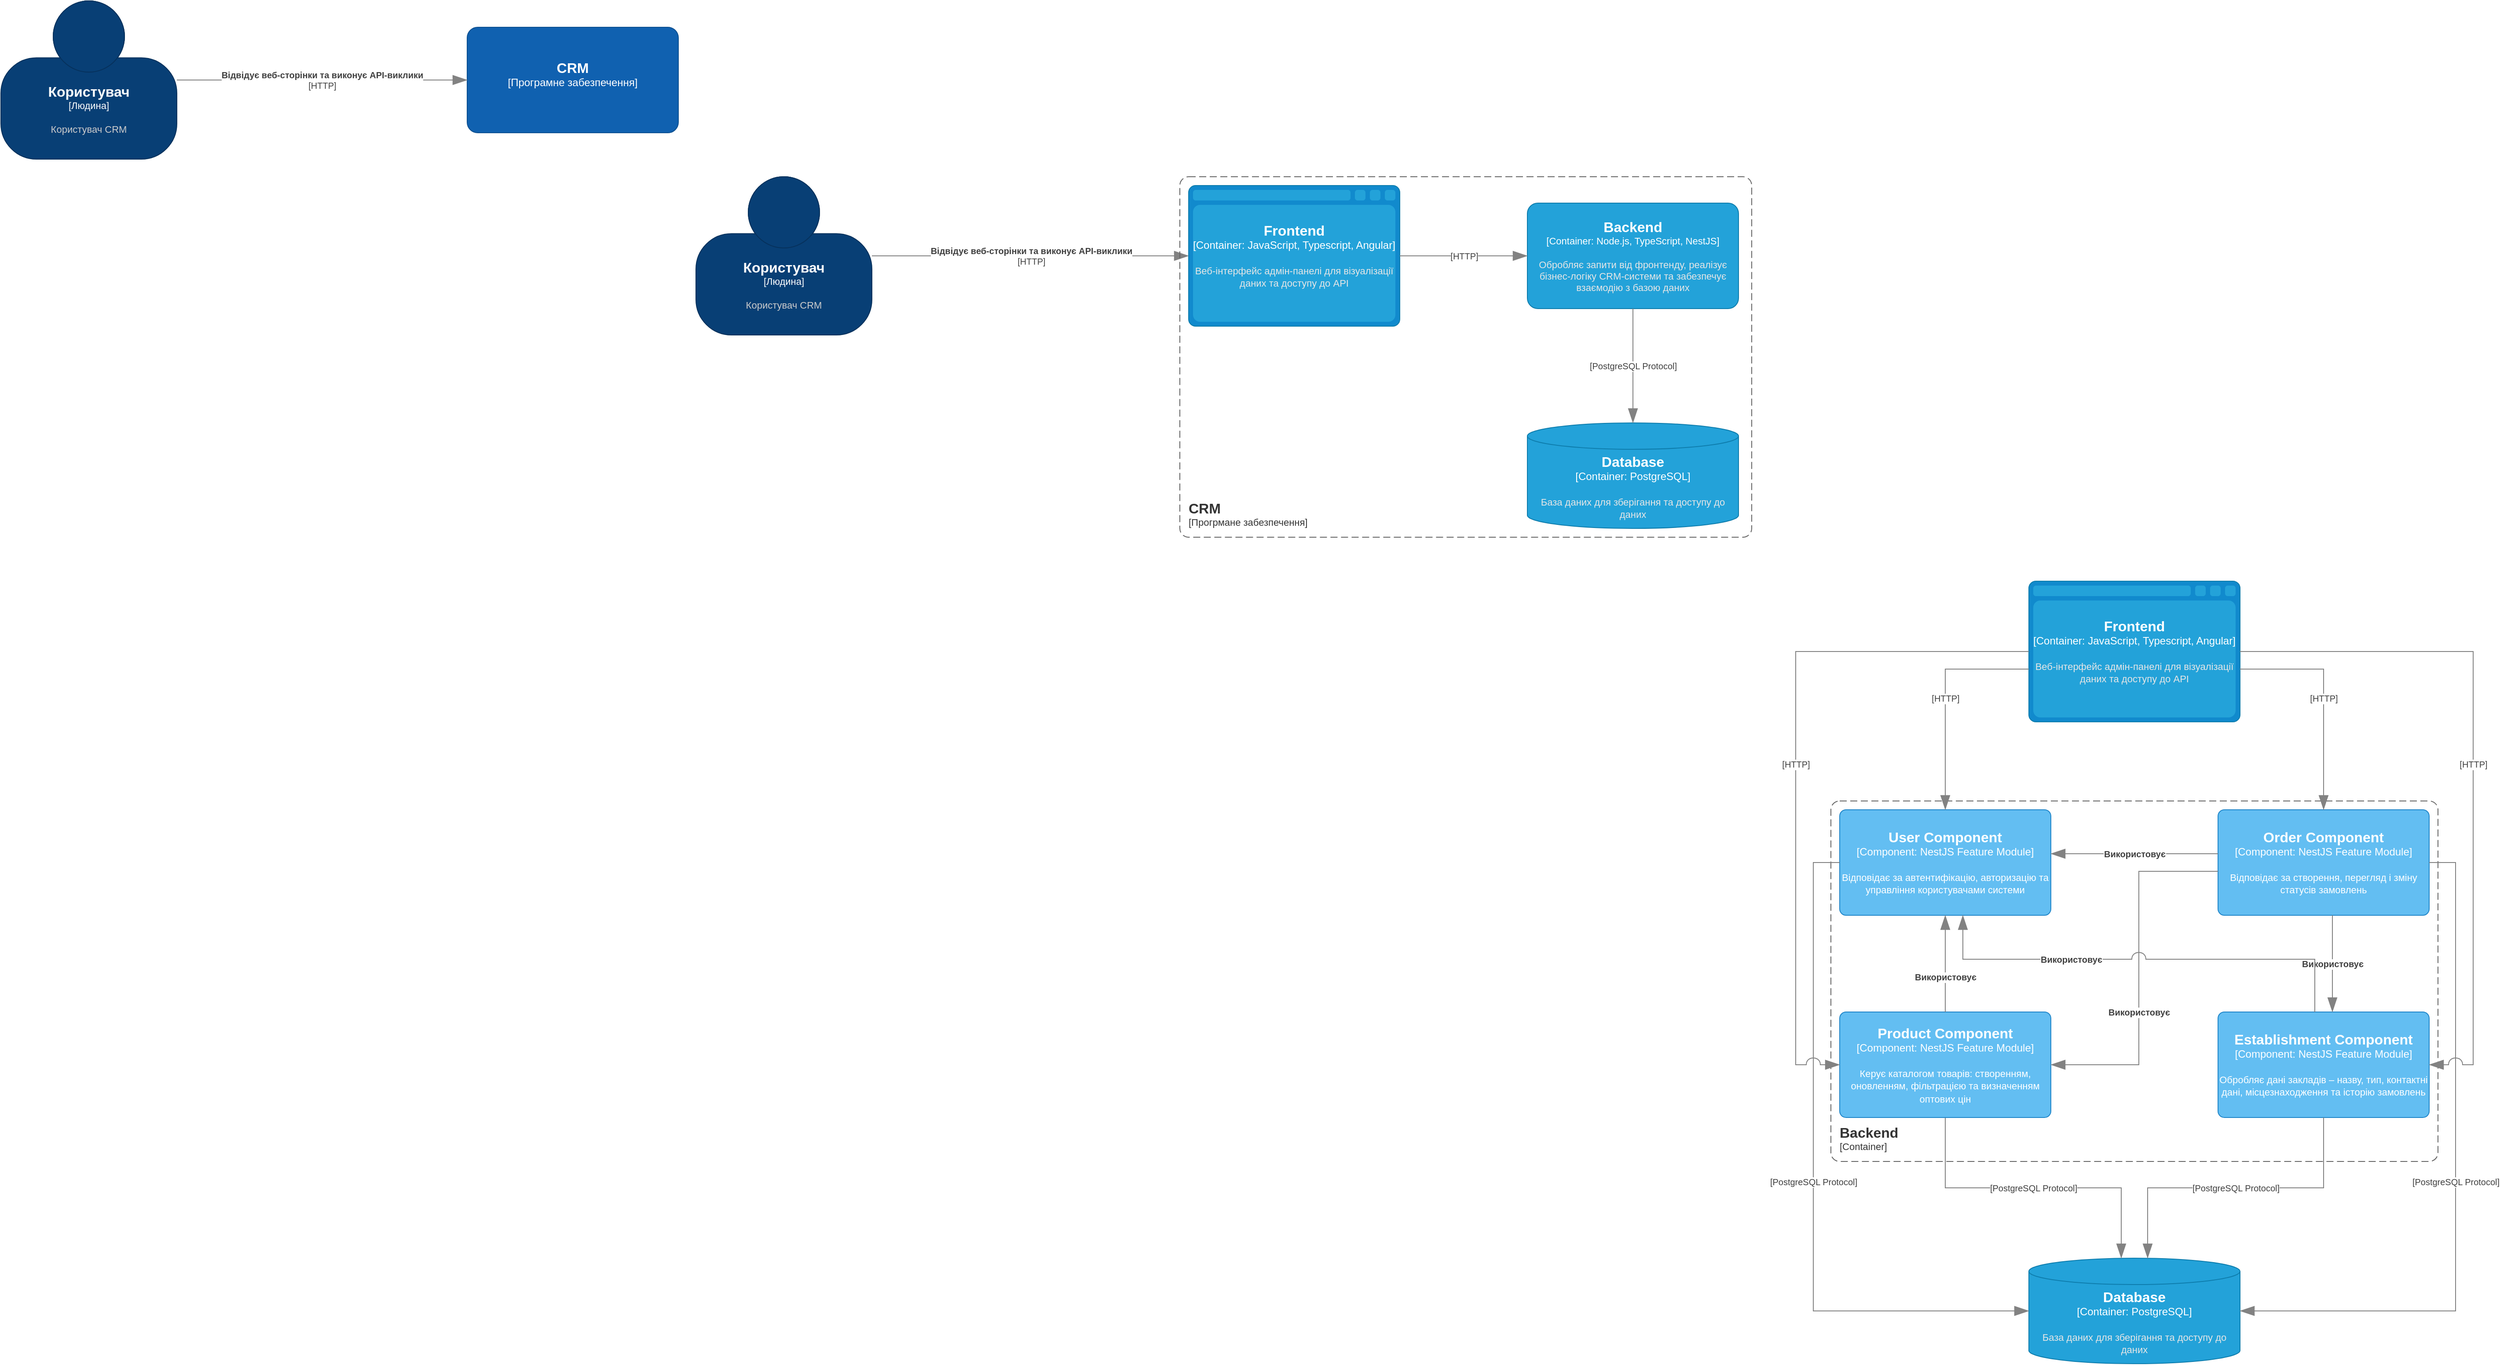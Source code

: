<mxfile version="28.2.5">
  <diagram name="Сторінка-1" id="yvVkhKjwLaFR6lJMjND6">
    <mxGraphModel dx="3085" dy="2080" grid="1" gridSize="10" guides="1" tooltips="1" connect="1" arrows="1" fold="1" page="1" pageScale="1" pageWidth="2900" pageHeight="1700" math="0" shadow="0">
      <root>
        <mxCell id="0" />
        <mxCell id="1" parent="0" />
        <object placeholders="1" c4Name="Користувач" c4Type="Людина" c4Description="Користувач CRM" label="&lt;font style=&quot;font-size: 16px&quot;&gt;&lt;b&gt;%c4Name%&lt;/b&gt;&lt;/font&gt;&lt;div&gt;[%c4Type%]&lt;/div&gt;&lt;br&gt;&lt;div&gt;&lt;font style=&quot;font-size: 11px&quot;&gt;&lt;font color=&quot;#cccccc&quot;&gt;%c4Description%&lt;/font&gt;&lt;/div&gt;" id="VyLB6EwzAeqkaeSO515P-1">
          <mxCell style="html=1;fontSize=11;dashed=0;whiteSpace=wrap;fillColor=#083F75;strokeColor=#06315C;fontColor=#ffffff;shape=mxgraph.c4.person2;align=center;metaEdit=1;points=[[0.5,0,0],[1,0.5,0],[1,0.75,0],[0.75,1,0],[0.5,1,0],[0.25,1,0],[0,0.75,0],[0,0.5,0]];resizable=0;" vertex="1" parent="1">
            <mxGeometry x="20" y="100" width="200" height="180" as="geometry" />
          </mxCell>
        </object>
        <object placeholders="1" c4Name="CRM" c4Type="Програмне забезпечення" c4Description="" label="&lt;font style=&quot;font-size: 16px&quot;&gt;&lt;b&gt;%c4Name%&lt;/b&gt;&lt;/font&gt;&lt;div&gt;[%c4Type%]&lt;/div&gt;&lt;br&gt;&lt;div&gt;&lt;font style=&quot;font-size: 11px&quot;&gt;&lt;font color=&quot;#cccccc&quot;&gt;%c4Description%&lt;/font&gt;&lt;/div&gt;" id="VyLB6EwzAeqkaeSO515P-3">
          <mxCell style="rounded=1;whiteSpace=wrap;html=1;labelBackgroundColor=none;fillColor=#1061B0;fontColor=#ffffff;align=center;arcSize=10;strokeColor=#0D5091;metaEdit=1;resizable=0;points=[[0.25,0,0],[0.5,0,0],[0.75,0,0],[1,0.25,0],[1,0.5,0],[1,0.75,0],[0.75,1,0],[0.5,1,0],[0.25,1,0],[0,0.75,0],[0,0.5,0],[0,0.25,0]];" vertex="1" parent="1">
            <mxGeometry x="550" y="130" width="240" height="120" as="geometry" />
          </mxCell>
        </object>
        <object placeholders="1" c4Type="Relationship" c4Technology="HTTP" c4Description="Відвідує веб-сторінки та виконує API-виклики" label="&lt;div style=&quot;text-align: left&quot;&gt;&lt;div style=&quot;text-align: center&quot;&gt;&lt;b&gt;%c4Description%&lt;/b&gt;&lt;/div&gt;&lt;div style=&quot;text-align: center&quot;&gt;[%c4Technology%]&lt;/div&gt;&lt;/div&gt;" id="VyLB6EwzAeqkaeSO515P-4">
          <mxCell style="endArrow=blockThin;html=1;fontSize=10;fontColor=#404040;strokeWidth=1;endFill=1;strokeColor=#828282;elbow=vertical;metaEdit=1;endSize=14;startSize=14;jumpStyle=arc;jumpSize=16;rounded=0;edgeStyle=orthogonalEdgeStyle;" edge="1" parent="1" source="VyLB6EwzAeqkaeSO515P-1" target="VyLB6EwzAeqkaeSO515P-3">
            <mxGeometry width="240" relative="1" as="geometry">
              <mxPoint x="450" y="350" as="sourcePoint" />
              <mxPoint x="690" y="350" as="targetPoint" />
              <Array as="points">
                <mxPoint x="370" y="190" />
                <mxPoint x="370" y="190" />
              </Array>
              <mxPoint as="offset" />
            </mxGeometry>
          </mxCell>
        </object>
        <object placeholders="1" c4Name="Користувач" c4Type="Людина" c4Description="Користувач CRM" label="&lt;font style=&quot;font-size: 16px&quot;&gt;&lt;b&gt;%c4Name%&lt;/b&gt;&lt;/font&gt;&lt;div&gt;[%c4Type%]&lt;/div&gt;&lt;br&gt;&lt;div&gt;&lt;font style=&quot;font-size: 11px&quot;&gt;&lt;font color=&quot;#cccccc&quot;&gt;%c4Description%&lt;/font&gt;&lt;/div&gt;" id="VyLB6EwzAeqkaeSO515P-5">
          <mxCell style="html=1;fontSize=11;dashed=0;whiteSpace=wrap;fillColor=#083F75;strokeColor=#06315C;fontColor=#ffffff;shape=mxgraph.c4.person2;align=center;metaEdit=1;points=[[0.5,0,0],[1,0.5,0],[1,0.75,0],[0.75,1,0],[0.5,1,0],[0.25,1,0],[0,0.75,0],[0,0.5,0]];resizable=0;" vertex="1" parent="1">
            <mxGeometry x="810" y="300" width="200" height="180" as="geometry" />
          </mxCell>
        </object>
        <object placeholders="1" c4Type="Relationship" c4Technology="HTTP" c4Description="Відвідує веб-сторінки та виконує API-виклики" label="&lt;div style=&quot;text-align: left&quot;&gt;&lt;div style=&quot;text-align: center&quot;&gt;&lt;b&gt;%c4Description%&lt;/b&gt;&lt;/div&gt;&lt;div style=&quot;text-align: center&quot;&gt;[%c4Technology%]&lt;/div&gt;&lt;/div&gt;" id="VyLB6EwzAeqkaeSO515P-7">
          <mxCell style="endArrow=blockThin;html=1;fontSize=10;fontColor=#404040;strokeWidth=1;endFill=1;strokeColor=#828282;elbow=vertical;metaEdit=1;endSize=14;startSize=14;jumpStyle=arc;jumpSize=16;rounded=0;edgeStyle=orthogonalEdgeStyle;" edge="1" parent="1" source="VyLB6EwzAeqkaeSO515P-5" target="VyLB6EwzAeqkaeSO515P-12">
            <mxGeometry x="0.003" width="240" relative="1" as="geometry">
              <mxPoint x="1460" y="290" as="sourcePoint" />
              <mxPoint x="1560" y="130" as="targetPoint" />
              <Array as="points">
                <mxPoint x="1300" y="390" />
                <mxPoint x="1300" y="390" />
              </Array>
              <mxPoint as="offset" />
            </mxGeometry>
          </mxCell>
        </object>
        <object placeholders="1" c4Name="CRM" c4Type="SystemScopeBoundary" c4Application="Прогрмане забезпечення" label="&lt;font style=&quot;font-size: 16px&quot;&gt;&lt;b&gt;&lt;div style=&quot;text-align: left&quot;&gt;%c4Name%&lt;/div&gt;&lt;/b&gt;&lt;/font&gt;&lt;div style=&quot;text-align: left&quot;&gt;[%c4Application%]&lt;/div&gt;" id="VyLB6EwzAeqkaeSO515P-8">
          <mxCell style="rounded=1;fontSize=11;whiteSpace=wrap;html=1;dashed=1;arcSize=20;fillColor=none;strokeColor=#666666;fontColor=#333333;labelBackgroundColor=none;align=left;verticalAlign=bottom;labelBorderColor=none;spacingTop=0;spacing=10;dashPattern=8 4;metaEdit=1;rotatable=0;perimeter=rectanglePerimeter;noLabel=0;labelPadding=0;allowArrows=0;connectable=0;expand=0;recursiveResize=0;editable=1;pointerEvents=0;absoluteArcSize=1;points=[[0.25,0,0],[0.5,0,0],[0.75,0,0],[1,0.25,0],[1,0.5,0],[1,0.75,0],[0.75,1,0],[0.5,1,0],[0.25,1,0],[0,0.75,0],[0,0.5,0],[0,0.25,0]];" vertex="1" parent="1">
            <mxGeometry x="1360" y="300" width="650" height="410" as="geometry" />
          </mxCell>
        </object>
        <object placeholders="1" c4Name="Database" c4Type="Container" c4Technology="PostgreSQL" c4Description="База даних для зберігання та доступу до даних" label="&lt;font style=&quot;font-size: 16px&quot;&gt;&lt;b&gt;%c4Name%&lt;/b&gt;&lt;/font&gt;&lt;div&gt;[%c4Type%:&amp;nbsp;%c4Technology%]&lt;/div&gt;&lt;br&gt;&lt;div&gt;&lt;font style=&quot;font-size: 11px&quot;&gt;&lt;font color=&quot;#E6E6E6&quot;&gt;%c4Description%&lt;/font&gt;&lt;/div&gt;" id="VyLB6EwzAeqkaeSO515P-10">
          <mxCell style="shape=cylinder3;size=15;whiteSpace=wrap;html=1;boundedLbl=1;rounded=0;labelBackgroundColor=none;fillColor=#23A2D9;fontSize=12;fontColor=#ffffff;align=center;strokeColor=#0E7DAD;metaEdit=1;points=[[0.5,0,0],[1,0.25,0],[1,0.5,0],[1,0.75,0],[0.5,1,0],[0,0.75,0],[0,0.5,0],[0,0.25,0]];resizable=0;" vertex="1" parent="1">
            <mxGeometry x="1755" y="580" width="240" height="120" as="geometry" />
          </mxCell>
        </object>
        <object placeholders="1" c4Name="Frontend" c4Type="Container" c4Technology="JavaScript, Typescript, Angular" c4Description="Веб-інтерфейс адмін-панелі для візуалізації даних та доступу до API" label="&lt;font style=&quot;font-size: 16px&quot;&gt;&lt;b&gt;%c4Name%&lt;/b&gt;&lt;/font&gt;&lt;div&gt;[%c4Type%:&amp;nbsp;%c4Technology%]&lt;/div&gt;&lt;br&gt;&lt;div&gt;&lt;font style=&quot;font-size: 11px&quot;&gt;&lt;font color=&quot;#E6E6E6&quot;&gt;%c4Description%&lt;/font&gt;&lt;/div&gt;" id="VyLB6EwzAeqkaeSO515P-12">
          <mxCell style="shape=mxgraph.c4.webBrowserContainer2;whiteSpace=wrap;html=1;boundedLbl=1;rounded=0;labelBackgroundColor=none;strokeColor=#118ACD;fillColor=#23A2D9;strokeColor=#118ACD;strokeColor2=#0E7DAD;fontSize=12;fontColor=#ffffff;align=center;metaEdit=1;points=[[0.5,0,0],[1,0.25,0],[1,0.5,0],[1,0.75,0],[0.5,1,0],[0,0.75,0],[0,0.5,0],[0,0.25,0]];resizable=0;" vertex="1" parent="1">
            <mxGeometry x="1370" y="310" width="240" height="160" as="geometry" />
          </mxCell>
        </object>
        <object placeholders="1" c4Name="Backend" c4Type="Container" c4Technology="Node.js, TypeScript, NestJS" c4Description="Обробляє запити від фронтенду, реалізує бізнес-логіку CRM-системи та забезпечує взаємодію з базою даних" label="&lt;font style=&quot;font-size: 16px&quot;&gt;&lt;b&gt;%c4Name%&lt;/b&gt;&lt;/font&gt;&lt;div&gt;[%c4Type%: %c4Technology%]&lt;/div&gt;&lt;br&gt;&lt;div&gt;&lt;font style=&quot;font-size: 11px&quot;&gt;&lt;font color=&quot;#E6E6E6&quot;&gt;%c4Description%&lt;/font&gt;&lt;/div&gt;" id="VyLB6EwzAeqkaeSO515P-14">
          <mxCell style="rounded=1;whiteSpace=wrap;html=1;fontSize=11;labelBackgroundColor=none;fillColor=#23A2D9;fontColor=#ffffff;align=center;arcSize=10;strokeColor=#0E7DAD;metaEdit=1;resizable=0;points=[[0.25,0,0],[0.5,0,0],[0.75,0,0],[1,0.25,0],[1,0.5,0],[1,0.75,0],[0.75,1,0],[0.5,1,0],[0.25,1,0],[0,0.75,0],[0,0.5,0],[0,0.25,0]];" vertex="1" parent="1">
            <mxGeometry x="1755" y="330" width="240" height="120" as="geometry" />
          </mxCell>
        </object>
        <object placeholders="1" c4Type="Relationship" c4Technology="HTTP" c4Description="" label="&lt;div style=&quot;text-align: left&quot;&gt;&lt;div style=&quot;text-align: center&quot;&gt;&lt;b&gt;%c4Description%&lt;/b&gt;&lt;/div&gt;&lt;div style=&quot;text-align: center&quot;&gt;[%c4Technology%]&lt;/div&gt;&lt;/div&gt;" id="VyLB6EwzAeqkaeSO515P-15">
          <mxCell style="endArrow=blockThin;html=1;fontSize=10;fontColor=#404040;strokeWidth=1;endFill=1;strokeColor=#828282;elbow=vertical;metaEdit=1;endSize=14;startSize=14;jumpStyle=arc;jumpSize=16;rounded=0;edgeStyle=orthogonalEdgeStyle;" edge="1" parent="1" source="VyLB6EwzAeqkaeSO515P-12" target="VyLB6EwzAeqkaeSO515P-14">
            <mxGeometry width="240" relative="1" as="geometry">
              <mxPoint x="1510" y="540" as="sourcePoint" />
              <mxPoint x="1750" y="540" as="targetPoint" />
            </mxGeometry>
          </mxCell>
        </object>
        <object placeholders="1" c4Type="Relationship" c4Technology="PostgreSQL Protocol" c4Description="" label="&lt;div style=&quot;text-align: left&quot;&gt;&lt;div style=&quot;text-align: center&quot;&gt;&lt;b&gt;%c4Description%&lt;/b&gt;&lt;/div&gt;&lt;div style=&quot;text-align: center&quot;&gt;[%c4Technology%]&lt;/div&gt;&lt;/div&gt;" id="VyLB6EwzAeqkaeSO515P-16">
          <mxCell style="endArrow=blockThin;html=1;fontSize=10;fontColor=#404040;strokeWidth=1;endFill=1;strokeColor=#828282;elbow=vertical;metaEdit=1;endSize=14;startSize=14;jumpStyle=arc;jumpSize=16;rounded=0;edgeStyle=orthogonalEdgeStyle;" edge="1" parent="1" source="VyLB6EwzAeqkaeSO515P-14" target="VyLB6EwzAeqkaeSO515P-10">
            <mxGeometry width="240" relative="1" as="geometry">
              <mxPoint x="1680" y="390" as="sourcePoint" />
              <mxPoint x="1825" y="390" as="targetPoint" />
            </mxGeometry>
          </mxCell>
        </object>
        <object placeholders="1" c4Name="Backend" c4Type="SystemScopeBoundary" c4Application="Container" label="&lt;font style=&quot;font-size: 16px&quot;&gt;&lt;b&gt;&lt;div style=&quot;text-align: left&quot;&gt;%c4Name%&lt;/div&gt;&lt;/b&gt;&lt;/font&gt;&lt;div style=&quot;text-align: left&quot;&gt;[%c4Application%]&lt;/div&gt;" id="VyLB6EwzAeqkaeSO515P-19">
          <mxCell style="rounded=1;fontSize=11;whiteSpace=wrap;html=1;dashed=1;arcSize=20;fillColor=none;strokeColor=#666666;fontColor=#333333;labelBackgroundColor=none;align=left;verticalAlign=bottom;labelBorderColor=none;spacingTop=0;spacing=10;dashPattern=8 4;metaEdit=1;rotatable=0;perimeter=rectanglePerimeter;noLabel=0;labelPadding=0;allowArrows=0;connectable=0;expand=0;recursiveResize=0;editable=1;pointerEvents=0;absoluteArcSize=1;points=[[0.25,0,0],[0.5,0,0],[0.75,0,0],[1,0.25,0],[1,0.5,0],[1,0.75,0],[0.75,1,0],[0.5,1,0],[0.25,1,0],[0,0.75,0],[0,0.5,0],[0,0.25,0]];" vertex="1" parent="1">
            <mxGeometry x="2100" y="1010" width="690" height="410" as="geometry" />
          </mxCell>
        </object>
        <object placeholders="1" c4Name="Database" c4Type="Container" c4Technology="PostgreSQL" c4Description="База даних для зберігання та доступу до даних" label="&lt;font style=&quot;font-size: 16px&quot;&gt;&lt;b&gt;%c4Name%&lt;/b&gt;&lt;/font&gt;&lt;div&gt;[%c4Type%:&amp;nbsp;%c4Technology%]&lt;/div&gt;&lt;br&gt;&lt;div&gt;&lt;font style=&quot;font-size: 11px&quot;&gt;&lt;font color=&quot;#E6E6E6&quot;&gt;%c4Description%&lt;/font&gt;&lt;/div&gt;" id="VyLB6EwzAeqkaeSO515P-20">
          <mxCell style="shape=cylinder3;size=15;whiteSpace=wrap;html=1;boundedLbl=1;rounded=0;labelBackgroundColor=none;fillColor=#23A2D9;fontSize=12;fontColor=#ffffff;align=center;strokeColor=#0E7DAD;metaEdit=1;points=[[0.5,0,0],[1,0.25,0],[1,0.5,0],[1,0.75,0],[0.5,1,0],[0,0.75,0],[0,0.5,0],[0,0.25,0]];resizable=0;" vertex="1" parent="1">
            <mxGeometry x="2325" y="1530" width="240" height="120" as="geometry" />
          </mxCell>
        </object>
        <object placeholders="1" c4Type="Relationship" c4Technology="PostgreSQL Protocol" c4Description="" label="&lt;div style=&quot;text-align: left&quot;&gt;&lt;div style=&quot;text-align: center&quot;&gt;&lt;b&gt;%c4Description%&lt;/b&gt;&lt;/div&gt;&lt;div style=&quot;text-align: center&quot;&gt;[%c4Technology%]&lt;/div&gt;&lt;/div&gt;" id="VyLB6EwzAeqkaeSO515P-24">
          <mxCell style="endArrow=blockThin;html=1;fontSize=10;fontColor=#404040;strokeWidth=1;endFill=1;strokeColor=#828282;elbow=vertical;metaEdit=1;endSize=14;startSize=14;jumpStyle=arc;jumpSize=16;rounded=0;edgeStyle=orthogonalEdgeStyle;" edge="1" parent="1" source="VyLB6EwzAeqkaeSO515P-39" target="VyLB6EwzAeqkaeSO515P-20">
            <mxGeometry width="240" relative="1" as="geometry">
              <mxPoint x="3080" y="1190" as="sourcePoint" />
              <mxPoint x="3030" y="1130" as="targetPoint" />
              <Array as="points">
                <mxPoint x="2230" y="1450" />
                <mxPoint x="2430" y="1450" />
              </Array>
            </mxGeometry>
          </mxCell>
        </object>
        <object placeholders="1" c4Name="User Component" c4Type="Component" c4Technology="NestJS Feature Module" c4Description="Відповідає за автентифікацію, авторизацію та управління користувачами системи" label="&lt;font style=&quot;font-size: 16px&quot;&gt;&lt;b&gt;%c4Name%&lt;/b&gt;&lt;/font&gt;&lt;div&gt;[%c4Type%: %c4Technology%]&lt;/div&gt;&lt;br&gt;&lt;div&gt;&lt;font style=&quot;font-size: 11px&quot;&gt;%c4Description%&lt;/font&gt;&lt;/div&gt;" id="VyLB6EwzAeqkaeSO515P-38">
          <mxCell style="rounded=1;whiteSpace=wrap;html=1;labelBackgroundColor=none;fillColor=#63BEF2;fontColor=#ffffff;align=center;arcSize=6;strokeColor=#2086C9;metaEdit=1;resizable=0;points=[[0.25,0,0],[0.5,0,0],[0.75,0,0],[1,0.25,0],[1,0.5,0],[1,0.75,0],[0.75,1,0],[0.5,1,0],[0.25,1,0],[0,0.75,0],[0,0.5,0],[0,0.25,0]];" vertex="1" parent="1">
            <mxGeometry x="2110" y="1020" width="240" height="120" as="geometry" />
          </mxCell>
        </object>
        <object placeholders="1" c4Name="Product Component" c4Type="Component" c4Technology="NestJS Feature Module" c4Description="Керує каталогом товарів: створенням, оновленням, фільтрацією та визначенням оптових цін" label="&lt;font style=&quot;font-size: 16px&quot;&gt;&lt;b&gt;%c4Name%&lt;/b&gt;&lt;/font&gt;&lt;div&gt;[%c4Type%: %c4Technology%]&lt;/div&gt;&lt;br&gt;&lt;div&gt;&lt;font style=&quot;font-size: 11px&quot;&gt;%c4Description%&lt;/font&gt;&lt;/div&gt;" id="VyLB6EwzAeqkaeSO515P-39">
          <mxCell style="rounded=1;whiteSpace=wrap;html=1;labelBackgroundColor=none;fillColor=#63BEF2;fontColor=#ffffff;align=center;arcSize=6;strokeColor=#2086C9;metaEdit=1;resizable=0;points=[[0.25,0,0],[0.5,0,0],[0.75,0,0],[1,0.25,0],[1,0.5,0],[1,0.75,0],[0.75,1,0],[0.5,1,0],[0.25,1,0],[0,0.75,0],[0,0.5,0],[0,0.25,0]];" vertex="1" parent="1">
            <mxGeometry x="2110" y="1250" width="240" height="120" as="geometry" />
          </mxCell>
        </object>
        <object placeholders="1" c4Name="Order Component" c4Type="Component" c4Technology="NestJS Feature Module" c4Description="Відповідає за створення, перегляд і зміну статусів замовлень" label="&lt;font style=&quot;font-size: 16px&quot;&gt;&lt;b&gt;%c4Name%&lt;/b&gt;&lt;/font&gt;&lt;div&gt;[%c4Type%: %c4Technology%]&lt;/div&gt;&lt;br&gt;&lt;div&gt;&lt;font style=&quot;font-size: 11px&quot;&gt;%c4Description%&lt;/font&gt;&lt;/div&gt;" id="VyLB6EwzAeqkaeSO515P-40">
          <mxCell style="rounded=1;whiteSpace=wrap;html=1;labelBackgroundColor=none;fillColor=#63BEF2;fontColor=#ffffff;align=center;arcSize=6;strokeColor=#2086C9;metaEdit=1;resizable=0;points=[[0.25,0,0],[0.5,0,0],[0.75,0,0],[1,0.25,0],[1,0.5,0],[1,0.75,0],[0.75,1,0],[0.5,1,0],[0.25,1,0],[0,0.75,0],[0,0.5,0],[0,0.25,0]];" vertex="1" parent="1">
            <mxGeometry x="2540" y="1020" width="240" height="120" as="geometry" />
          </mxCell>
        </object>
        <object placeholders="1" c4Name="Establishment Component" c4Type="Component" c4Technology="NestJS Feature Module" c4Description="Обробляє дані закладів – назву, тип, контактні дані, місцезнаходження та історію замовлень" label="&lt;font style=&quot;font-size: 16px&quot;&gt;&lt;b&gt;%c4Name%&lt;/b&gt;&lt;/font&gt;&lt;div&gt;[%c4Type%: %c4Technology%]&lt;/div&gt;&lt;br&gt;&lt;div&gt;&lt;font style=&quot;font-size: 11px&quot;&gt;%c4Description%&lt;/font&gt;&lt;/div&gt;" id="VyLB6EwzAeqkaeSO515P-41">
          <mxCell style="rounded=1;whiteSpace=wrap;html=1;labelBackgroundColor=none;fillColor=#63BEF2;fontColor=#ffffff;align=center;arcSize=6;strokeColor=#2086C9;metaEdit=1;resizable=0;points=[[0.25,0,0],[0.5,0,0],[0.75,0,0],[1,0.25,0],[1,0.5,0],[1,0.75,0],[0.75,1,0],[0.5,1,0],[0.25,1,0],[0,0.75,0],[0,0.5,0],[0,0.25,0]];" vertex="1" parent="1">
            <mxGeometry x="2540" y="1250" width="240" height="120" as="geometry" />
          </mxCell>
        </object>
        <object placeholders="1" c4Type="Relationship" c4Technology="PostgreSQL Protocol" c4Description="" label="&lt;div style=&quot;text-align: left&quot;&gt;&lt;div style=&quot;text-align: center&quot;&gt;&lt;b&gt;%c4Description%&lt;/b&gt;&lt;/div&gt;&lt;div style=&quot;text-align: center&quot;&gt;[%c4Technology%]&lt;/div&gt;&lt;/div&gt;" id="VyLB6EwzAeqkaeSO515P-42">
          <mxCell style="endArrow=blockThin;html=1;fontSize=10;fontColor=#404040;strokeWidth=1;endFill=1;strokeColor=#828282;elbow=vertical;metaEdit=1;endSize=14;startSize=14;jumpStyle=arc;jumpSize=16;rounded=0;edgeStyle=orthogonalEdgeStyle;" edge="1" parent="1" source="VyLB6EwzAeqkaeSO515P-41" target="VyLB6EwzAeqkaeSO515P-20">
            <mxGeometry width="240" relative="1" as="geometry">
              <mxPoint x="2440" y="1470" as="sourcePoint" />
              <mxPoint x="2655" y="1630" as="targetPoint" />
              <Array as="points">
                <mxPoint x="2660" y="1450" />
                <mxPoint x="2460" y="1450" />
              </Array>
            </mxGeometry>
          </mxCell>
        </object>
        <object placeholders="1" c4Type="Relationship" c4Technology="PostgreSQL Protocol" c4Description="" label="&lt;div style=&quot;text-align: left&quot;&gt;&lt;div style=&quot;text-align: center&quot;&gt;&lt;b&gt;%c4Description%&lt;/b&gt;&lt;/div&gt;&lt;div style=&quot;text-align: center&quot;&gt;[%c4Technology%]&lt;/div&gt;&lt;/div&gt;" id="VyLB6EwzAeqkaeSO515P-43">
          <mxCell style="endArrow=blockThin;html=1;fontSize=10;fontColor=#404040;strokeWidth=1;endFill=1;strokeColor=#828282;elbow=vertical;metaEdit=1;endSize=14;startSize=14;jumpStyle=arc;jumpSize=16;rounded=0;edgeStyle=orthogonalEdgeStyle;" edge="1" parent="1" source="VyLB6EwzAeqkaeSO515P-40" target="VyLB6EwzAeqkaeSO515P-20">
            <mxGeometry width="240" relative="1" as="geometry">
              <mxPoint x="2810" y="1450" as="sourcePoint" />
              <mxPoint x="2610" y="1610" as="targetPoint" />
              <Array as="points">
                <mxPoint x="2810" y="1080" />
                <mxPoint x="2810" y="1590" />
              </Array>
            </mxGeometry>
          </mxCell>
        </object>
        <object placeholders="1" c4Type="Relationship" c4Technology="PostgreSQL Protocol" c4Description="" label="&lt;div style=&quot;text-align: left&quot;&gt;&lt;div style=&quot;text-align: center&quot;&gt;&lt;b&gt;%c4Description%&lt;/b&gt;&lt;/div&gt;&lt;div style=&quot;text-align: center&quot;&gt;[%c4Technology%]&lt;/div&gt;&lt;/div&gt;" id="VyLB6EwzAeqkaeSO515P-44">
          <mxCell style="endArrow=blockThin;html=1;fontSize=10;fontColor=#404040;strokeWidth=1;endFill=1;strokeColor=#828282;elbow=vertical;metaEdit=1;endSize=14;startSize=14;jumpStyle=arc;jumpSize=16;rounded=0;edgeStyle=orthogonalEdgeStyle;" edge="1" parent="1" source="VyLB6EwzAeqkaeSO515P-38" target="VyLB6EwzAeqkaeSO515P-20">
            <mxGeometry width="240" relative="1" as="geometry">
              <mxPoint x="2935" y="1570" as="sourcePoint" />
              <mxPoint x="2720" y="2080" as="targetPoint" />
              <Array as="points">
                <mxPoint x="2080" y="1080" />
                <mxPoint x="2080" y="1590" />
              </Array>
            </mxGeometry>
          </mxCell>
        </object>
        <object placeholders="1" c4Type="Relationship" c4Description="Використовує" label="&lt;div style=&quot;text-align: left&quot;&gt;&lt;div style=&quot;text-align: center&quot;&gt;&lt;b&gt;%c4Description%&lt;/b&gt;&lt;/div&gt;" id="VyLB6EwzAeqkaeSO515P-49">
          <mxCell style="endArrow=blockThin;html=1;fontSize=10;fontColor=#404040;strokeWidth=1;endFill=1;strokeColor=#828282;elbow=vertical;metaEdit=1;endSize=14;startSize=14;jumpStyle=arc;jumpSize=16;rounded=0;edgeStyle=orthogonalEdgeStyle;" edge="1" parent="1" source="VyLB6EwzAeqkaeSO515P-40" target="VyLB6EwzAeqkaeSO515P-39">
            <mxGeometry x="0.22" width="240" relative="1" as="geometry">
              <mxPoint x="2400" y="1360" as="sourcePoint" />
              <mxPoint x="2640" y="1360" as="targetPoint" />
              <Array as="points">
                <mxPoint x="2450" y="1090" />
                <mxPoint x="2450" y="1310" />
              </Array>
              <mxPoint as="offset" />
            </mxGeometry>
          </mxCell>
        </object>
        <object placeholders="1" c4Type="Relationship" c4Description="Використовує" label="&lt;div style=&quot;text-align: left&quot;&gt;&lt;div style=&quot;text-align: center&quot;&gt;&lt;b&gt;%c4Description%&lt;/b&gt;&lt;/div&gt;" id="VyLB6EwzAeqkaeSO515P-51">
          <mxCell style="endArrow=blockThin;html=1;fontSize=10;fontColor=#404040;strokeWidth=1;endFill=1;strokeColor=#828282;elbow=vertical;metaEdit=1;endSize=14;startSize=14;jumpStyle=arc;jumpSize=16;rounded=0;edgeStyle=orthogonalEdgeStyle;" edge="1" parent="1" source="VyLB6EwzAeqkaeSO515P-40" target="VyLB6EwzAeqkaeSO515P-41">
            <mxGeometry width="240" relative="1" as="geometry">
              <mxPoint x="2630" y="1160" as="sourcePoint" />
              <mxPoint x="2440" y="1390" as="targetPoint" />
              <Array as="points">
                <mxPoint x="2670" y="1200" />
                <mxPoint x="2670" y="1200" />
              </Array>
              <mxPoint as="offset" />
            </mxGeometry>
          </mxCell>
        </object>
        <object placeholders="1" c4Type="Relationship" c4Description="Використовує" label="&lt;div style=&quot;text-align: left&quot;&gt;&lt;div style=&quot;text-align: center&quot;&gt;&lt;b&gt;%c4Description%&lt;/b&gt;&lt;/div&gt;" id="VyLB6EwzAeqkaeSO515P-53">
          <mxCell style="endArrow=blockThin;html=1;fontSize=10;fontColor=#404040;strokeWidth=1;endFill=1;strokeColor=#828282;elbow=vertical;metaEdit=1;endSize=14;startSize=14;jumpStyle=arc;jumpSize=16;rounded=0;edgeStyle=orthogonalEdgeStyle;" edge="1" parent="1" source="VyLB6EwzAeqkaeSO515P-41" target="VyLB6EwzAeqkaeSO515P-38">
            <mxGeometry x="0.321" width="240" relative="1" as="geometry">
              <mxPoint x="2640" y="1230" as="sourcePoint" />
              <mxPoint x="2450" y="1460" as="targetPoint" />
              <Array as="points">
                <mxPoint x="2650" y="1190" />
                <mxPoint x="2250" y="1190" />
              </Array>
              <mxPoint as="offset" />
            </mxGeometry>
          </mxCell>
        </object>
        <object placeholders="1" c4Type="Relationship" c4Description="Використовує" label="&lt;div style=&quot;text-align: left&quot;&gt;&lt;div style=&quot;text-align: center&quot;&gt;&lt;b&gt;%c4Description%&lt;/b&gt;&lt;/div&gt;" id="VyLB6EwzAeqkaeSO515P-54">
          <mxCell style="endArrow=blockThin;html=1;fontSize=10;fontColor=#404040;strokeWidth=1;endFill=1;strokeColor=#828282;elbow=vertical;metaEdit=1;endSize=14;startSize=14;jumpStyle=arc;jumpSize=16;rounded=0;edgeStyle=orthogonalEdgeStyle;" edge="1" parent="1" source="VyLB6EwzAeqkaeSO515P-40" target="VyLB6EwzAeqkaeSO515P-38">
            <mxGeometry width="240" relative="1" as="geometry">
              <mxPoint x="2640" y="1130" as="sourcePoint" />
              <mxPoint x="2450" y="1350" as="targetPoint" />
              <Array as="points">
                <mxPoint x="2450" y="1070" />
                <mxPoint x="2450" y="1070" />
              </Array>
              <mxPoint as="offset" />
            </mxGeometry>
          </mxCell>
        </object>
        <object placeholders="1" c4Type="Relationship" c4Description="Використовує" label="&lt;div style=&quot;text-align: left&quot;&gt;&lt;div style=&quot;text-align: center&quot;&gt;&lt;b&gt;%c4Description%&lt;/b&gt;&lt;/div&gt;" id="VyLB6EwzAeqkaeSO515P-56">
          <mxCell style="endArrow=blockThin;html=1;fontSize=10;fontColor=#404040;strokeWidth=1;endFill=1;strokeColor=#828282;elbow=vertical;metaEdit=1;endSize=14;startSize=14;jumpStyle=arc;jumpSize=16;rounded=0;edgeStyle=orthogonalEdgeStyle;" edge="1" parent="1" source="VyLB6EwzAeqkaeSO515P-39" target="VyLB6EwzAeqkaeSO515P-38">
            <mxGeometry x="-0.273" width="240" relative="1" as="geometry">
              <mxPoint x="2690" y="1290" as="sourcePoint" />
              <mxPoint x="2270" y="1180" as="targetPoint" />
              <Array as="points">
                <mxPoint x="2230" y="1200" />
                <mxPoint x="2230" y="1200" />
              </Array>
              <mxPoint as="offset" />
            </mxGeometry>
          </mxCell>
        </object>
        <object placeholders="1" c4Name="Frontend" c4Type="Container" c4Technology="JavaScript, Typescript, Angular" c4Description="Веб-інтерфейс адмін-панелі для візуалізації даних та доступу до API" label="&lt;font style=&quot;font-size: 16px&quot;&gt;&lt;b&gt;%c4Name%&lt;/b&gt;&lt;/font&gt;&lt;div&gt;[%c4Type%:&amp;nbsp;%c4Technology%]&lt;/div&gt;&lt;br&gt;&lt;div&gt;&lt;font style=&quot;font-size: 11px&quot;&gt;&lt;font color=&quot;#E6E6E6&quot;&gt;%c4Description%&lt;/font&gt;&lt;/div&gt;" id="VyLB6EwzAeqkaeSO515P-60">
          <mxCell style="shape=mxgraph.c4.webBrowserContainer2;whiteSpace=wrap;html=1;boundedLbl=1;rounded=0;labelBackgroundColor=none;strokeColor=#118ACD;fillColor=#23A2D9;strokeColor=#118ACD;strokeColor2=#0E7DAD;fontSize=12;fontColor=#ffffff;align=center;metaEdit=1;points=[[0.5,0,0],[1,0.25,0],[1,0.5,0],[1,0.75,0],[0.5,1,0],[0,0.75,0],[0,0.5,0],[0,0.25,0]];resizable=0;" vertex="1" parent="1">
            <mxGeometry x="2325" y="760" width="240" height="160" as="geometry" />
          </mxCell>
        </object>
        <object placeholders="1" c4Type="Relationship" c4Technology="HTTP" c4Description="" label="&lt;div style=&quot;text-align: left&quot;&gt;&lt;div style=&quot;text-align: center&quot;&gt;&lt;b&gt;%c4Description%&lt;/b&gt;&lt;/div&gt;&lt;div style=&quot;text-align: center&quot;&gt;[%c4Technology%]&lt;/div&gt;&lt;/div&gt;" id="VyLB6EwzAeqkaeSO515P-61">
          <mxCell style="endArrow=blockThin;html=1;fontSize=10;fontColor=#404040;strokeWidth=1;endFill=1;strokeColor=#828282;elbow=vertical;metaEdit=1;endSize=14;startSize=14;jumpStyle=arc;jumpSize=16;rounded=0;edgeStyle=orthogonalEdgeStyle;" edge="1" parent="1" source="VyLB6EwzAeqkaeSO515P-60" target="VyLB6EwzAeqkaeSO515P-38">
            <mxGeometry width="240" relative="1" as="geometry">
              <mxPoint x="2090" y="850" as="sourcePoint" />
              <mxPoint x="2235" y="850" as="targetPoint" />
              <Array as="points">
                <mxPoint x="2230" y="860" />
              </Array>
            </mxGeometry>
          </mxCell>
        </object>
        <object placeholders="1" c4Type="Relationship" c4Technology="HTTP" c4Description="" label="&lt;div style=&quot;text-align: left&quot;&gt;&lt;div style=&quot;text-align: center&quot;&gt;&lt;b&gt;%c4Description%&lt;/b&gt;&lt;/div&gt;&lt;div style=&quot;text-align: center&quot;&gt;[%c4Technology%]&lt;/div&gt;&lt;/div&gt;" id="VyLB6EwzAeqkaeSO515P-63">
          <mxCell style="endArrow=blockThin;html=1;fontSize=10;fontColor=#404040;strokeWidth=1;endFill=1;strokeColor=#828282;elbow=vertical;metaEdit=1;endSize=14;startSize=14;jumpStyle=arc;jumpSize=16;rounded=0;edgeStyle=orthogonalEdgeStyle;" edge="1" parent="1" source="VyLB6EwzAeqkaeSO515P-60" target="VyLB6EwzAeqkaeSO515P-39">
            <mxGeometry width="240" relative="1" as="geometry">
              <mxPoint x="2315" y="930" as="sourcePoint" />
              <mxPoint x="2220" y="1090" as="targetPoint" />
              <Array as="points">
                <mxPoint x="2060" y="840" />
                <mxPoint x="2060" y="1310" />
              </Array>
            </mxGeometry>
          </mxCell>
        </object>
        <object placeholders="1" c4Type="Relationship" c4Technology="HTTP" c4Description="" label="&lt;div style=&quot;text-align: left&quot;&gt;&lt;div style=&quot;text-align: center&quot;&gt;&lt;b&gt;%c4Description%&lt;/b&gt;&lt;/div&gt;&lt;div style=&quot;text-align: center&quot;&gt;[%c4Technology%]&lt;/div&gt;&lt;/div&gt;" id="VyLB6EwzAeqkaeSO515P-64">
          <mxCell style="endArrow=blockThin;html=1;fontSize=10;fontColor=#404040;strokeWidth=1;endFill=1;strokeColor=#828282;elbow=vertical;metaEdit=1;endSize=14;startSize=14;jumpStyle=arc;jumpSize=16;rounded=0;edgeStyle=orthogonalEdgeStyle;" edge="1" parent="1" source="VyLB6EwzAeqkaeSO515P-60" target="VyLB6EwzAeqkaeSO515P-41">
            <mxGeometry width="240" relative="1" as="geometry">
              <mxPoint x="2840" y="930" as="sourcePoint" />
              <mxPoint x="2880" y="1400" as="targetPoint" />
              <Array as="points">
                <mxPoint x="2830" y="840" />
                <mxPoint x="2830" y="1310" />
              </Array>
            </mxGeometry>
          </mxCell>
        </object>
        <object placeholders="1" c4Type="Relationship" c4Technology="HTTP" c4Description="" label="&lt;div style=&quot;text-align: left&quot;&gt;&lt;div style=&quot;text-align: center&quot;&gt;&lt;b&gt;%c4Description%&lt;/b&gt;&lt;/div&gt;&lt;div style=&quot;text-align: center&quot;&gt;[%c4Technology%]&lt;/div&gt;&lt;/div&gt;" id="VyLB6EwzAeqkaeSO515P-66">
          <mxCell style="endArrow=blockThin;html=1;fontSize=10;fontColor=#404040;strokeWidth=1;endFill=1;strokeColor=#828282;elbow=vertical;metaEdit=1;endSize=14;startSize=14;jumpStyle=arc;jumpSize=16;rounded=0;edgeStyle=orthogonalEdgeStyle;" edge="1" parent="1" source="VyLB6EwzAeqkaeSO515P-60" target="VyLB6EwzAeqkaeSO515P-40">
            <mxGeometry width="240" relative="1" as="geometry">
              <mxPoint x="2685" y="880" as="sourcePoint" />
              <mxPoint x="2590" y="1040" as="targetPoint" />
              <Array as="points">
                <mxPoint x="2660" y="860" />
              </Array>
            </mxGeometry>
          </mxCell>
        </object>
      </root>
    </mxGraphModel>
  </diagram>
</mxfile>
